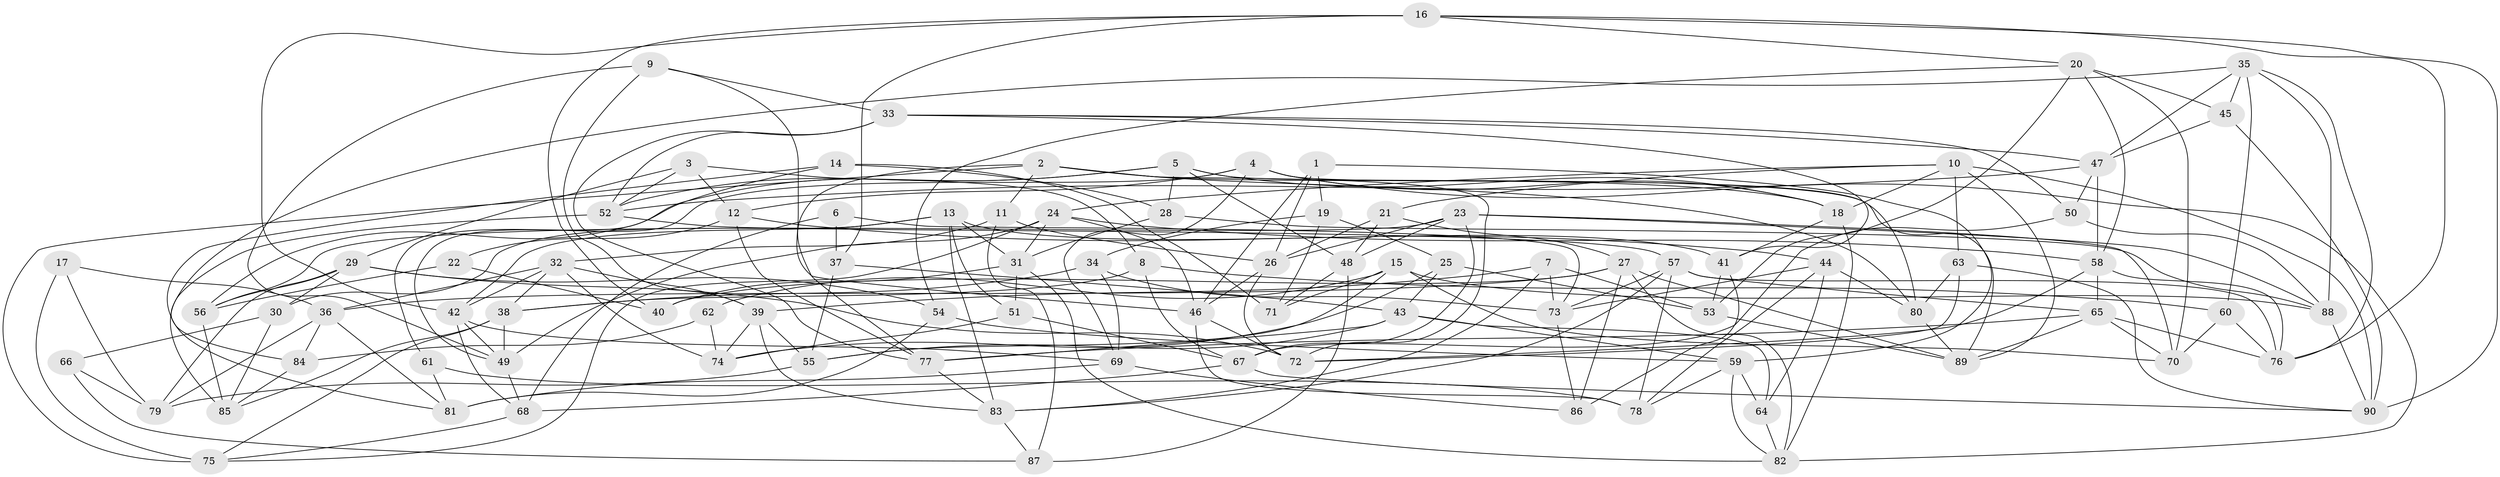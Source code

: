 // original degree distribution, {4: 1.0}
// Generated by graph-tools (version 1.1) at 2025/38/03/04/25 23:38:08]
// undirected, 90 vertices, 226 edges
graph export_dot {
  node [color=gray90,style=filled];
  1;
  2;
  3;
  4;
  5;
  6;
  7;
  8;
  9;
  10;
  11;
  12;
  13;
  14;
  15;
  16;
  17;
  18;
  19;
  20;
  21;
  22;
  23;
  24;
  25;
  26;
  27;
  28;
  29;
  30;
  31;
  32;
  33;
  34;
  35;
  36;
  37;
  38;
  39;
  40;
  41;
  42;
  43;
  44;
  45;
  46;
  47;
  48;
  49;
  50;
  51;
  52;
  53;
  54;
  55;
  56;
  57;
  58;
  59;
  60;
  61;
  62;
  63;
  64;
  65;
  66;
  67;
  68;
  69;
  70;
  71;
  72;
  73;
  74;
  75;
  76;
  77;
  78;
  79;
  80;
  81;
  82;
  83;
  84;
  85;
  86;
  87;
  88;
  89;
  90;
  1 -- 19 [weight=1.0];
  1 -- 26 [weight=1.0];
  1 -- 46 [weight=1.0];
  1 -- 59 [weight=1.0];
  2 -- 11 [weight=1.0];
  2 -- 18 [weight=1.0];
  2 -- 72 [weight=1.0];
  2 -- 75 [weight=1.0];
  2 -- 77 [weight=1.0];
  2 -- 80 [weight=1.0];
  3 -- 8 [weight=1.0];
  3 -- 12 [weight=1.0];
  3 -- 29 [weight=1.0];
  3 -- 52 [weight=1.0];
  4 -- 12 [weight=1.0];
  4 -- 18 [weight=1.0];
  4 -- 49 [weight=1.0];
  4 -- 69 [weight=1.0];
  4 -- 80 [weight=1.0];
  4 -- 82 [weight=1.0];
  5 -- 18 [weight=1.0];
  5 -- 28 [weight=1.0];
  5 -- 48 [weight=1.0];
  5 -- 52 [weight=1.0];
  5 -- 56 [weight=1.0];
  5 -- 89 [weight=1.0];
  6 -- 37 [weight=1.0];
  6 -- 68 [weight=2.0];
  6 -- 73 [weight=1.0];
  7 -- 39 [weight=1.0];
  7 -- 53 [weight=1.0];
  7 -- 73 [weight=1.0];
  7 -- 83 [weight=1.0];
  8 -- 38 [weight=1.0];
  8 -- 60 [weight=1.0];
  8 -- 67 [weight=1.0];
  9 -- 33 [weight=1.0];
  9 -- 39 [weight=1.0];
  9 -- 46 [weight=1.0];
  9 -- 49 [weight=1.0];
  10 -- 18 [weight=1.0];
  10 -- 21 [weight=1.0];
  10 -- 24 [weight=1.0];
  10 -- 63 [weight=1.0];
  10 -- 89 [weight=1.0];
  10 -- 90 [weight=1.0];
  11 -- 26 [weight=1.0];
  11 -- 32 [weight=1.0];
  11 -- 87 [weight=1.0];
  12 -- 22 [weight=2.0];
  12 -- 44 [weight=1.0];
  12 -- 77 [weight=1.0];
  13 -- 30 [weight=1.0];
  13 -- 31 [weight=1.0];
  13 -- 41 [weight=1.0];
  13 -- 42 [weight=1.0];
  13 -- 51 [weight=1.0];
  13 -- 83 [weight=1.0];
  14 -- 28 [weight=1.0];
  14 -- 61 [weight=1.0];
  14 -- 71 [weight=1.0];
  14 -- 81 [weight=1.0];
  15 -- 55 [weight=1.0];
  15 -- 62 [weight=1.0];
  15 -- 70 [weight=2.0];
  15 -- 71 [weight=1.0];
  15 -- 88 [weight=1.0];
  16 -- 20 [weight=1.0];
  16 -- 37 [weight=1.0];
  16 -- 40 [weight=1.0];
  16 -- 42 [weight=1.0];
  16 -- 76 [weight=1.0];
  16 -- 90 [weight=1.0];
  17 -- 36 [weight=1.0];
  17 -- 75 [weight=2.0];
  17 -- 79 [weight=1.0];
  18 -- 41 [weight=1.0];
  18 -- 82 [weight=1.0];
  19 -- 25 [weight=1.0];
  19 -- 34 [weight=1.0];
  19 -- 71 [weight=1.0];
  20 -- 45 [weight=1.0];
  20 -- 53 [weight=1.0];
  20 -- 54 [weight=1.0];
  20 -- 58 [weight=1.0];
  20 -- 70 [weight=1.0];
  21 -- 26 [weight=1.0];
  21 -- 27 [weight=1.0];
  21 -- 48 [weight=1.0];
  22 -- 40 [weight=1.0];
  22 -- 56 [weight=1.0];
  23 -- 26 [weight=1.0];
  23 -- 48 [weight=1.0];
  23 -- 56 [weight=1.0];
  23 -- 67 [weight=1.0];
  23 -- 70 [weight=1.0];
  23 -- 88 [weight=1.0];
  24 -- 31 [weight=1.0];
  24 -- 46 [weight=1.0];
  24 -- 49 [weight=1.0];
  24 -- 58 [weight=1.0];
  24 -- 75 [weight=1.0];
  25 -- 43 [weight=1.0];
  25 -- 53 [weight=1.0];
  25 -- 74 [weight=1.0];
  26 -- 46 [weight=1.0];
  26 -- 72 [weight=1.0];
  27 -- 36 [weight=1.0];
  27 -- 40 [weight=1.0];
  27 -- 82 [weight=1.0];
  27 -- 86 [weight=1.0];
  27 -- 89 [weight=1.0];
  28 -- 31 [weight=1.0];
  28 -- 88 [weight=1.0];
  29 -- 30 [weight=1.0];
  29 -- 54 [weight=1.0];
  29 -- 56 [weight=1.0];
  29 -- 72 [weight=1.0];
  29 -- 79 [weight=1.0];
  30 -- 66 [weight=1.0];
  30 -- 85 [weight=1.0];
  31 -- 40 [weight=1.0];
  31 -- 51 [weight=1.0];
  31 -- 82 [weight=1.0];
  32 -- 36 [weight=1.0];
  32 -- 38 [weight=1.0];
  32 -- 39 [weight=1.0];
  32 -- 42 [weight=1.0];
  32 -- 74 [weight=1.0];
  33 -- 41 [weight=1.0];
  33 -- 47 [weight=1.0];
  33 -- 50 [weight=1.0];
  33 -- 52 [weight=1.0];
  33 -- 77 [weight=1.0];
  34 -- 38 [weight=1.0];
  34 -- 69 [weight=1.0];
  34 -- 73 [weight=1.0];
  35 -- 45 [weight=1.0];
  35 -- 47 [weight=1.0];
  35 -- 60 [weight=1.0];
  35 -- 76 [weight=1.0];
  35 -- 84 [weight=1.0];
  35 -- 88 [weight=1.0];
  36 -- 79 [weight=1.0];
  36 -- 81 [weight=1.0];
  36 -- 84 [weight=1.0];
  37 -- 43 [weight=1.0];
  37 -- 55 [weight=1.0];
  38 -- 49 [weight=1.0];
  38 -- 75 [weight=1.0];
  38 -- 85 [weight=1.0];
  39 -- 55 [weight=1.0];
  39 -- 74 [weight=1.0];
  39 -- 83 [weight=1.0];
  41 -- 53 [weight=2.0];
  41 -- 86 [weight=1.0];
  42 -- 49 [weight=1.0];
  42 -- 68 [weight=1.0];
  42 -- 69 [weight=1.0];
  43 -- 55 [weight=1.0];
  43 -- 59 [weight=1.0];
  43 -- 64 [weight=1.0];
  43 -- 77 [weight=1.0];
  44 -- 64 [weight=1.0];
  44 -- 73 [weight=1.0];
  44 -- 78 [weight=1.0];
  44 -- 80 [weight=2.0];
  45 -- 47 [weight=1.0];
  45 -- 90 [weight=1.0];
  46 -- 72 [weight=1.0];
  46 -- 78 [weight=1.0];
  47 -- 50 [weight=1.0];
  47 -- 52 [weight=1.0];
  47 -- 58 [weight=1.0];
  48 -- 71 [weight=1.0];
  48 -- 87 [weight=2.0];
  49 -- 68 [weight=1.0];
  50 -- 67 [weight=1.0];
  50 -- 88 [weight=1.0];
  51 -- 67 [weight=1.0];
  51 -- 74 [weight=1.0];
  52 -- 57 [weight=1.0];
  52 -- 85 [weight=1.0];
  53 -- 89 [weight=1.0];
  54 -- 59 [weight=1.0];
  54 -- 81 [weight=1.0];
  55 -- 79 [weight=2.0];
  56 -- 85 [weight=2.0];
  57 -- 65 [weight=1.0];
  57 -- 73 [weight=1.0];
  57 -- 76 [weight=1.0];
  57 -- 78 [weight=1.0];
  57 -- 83 [weight=1.0];
  58 -- 65 [weight=1.0];
  58 -- 72 [weight=1.0];
  58 -- 76 [weight=1.0];
  59 -- 64 [weight=1.0];
  59 -- 78 [weight=1.0];
  59 -- 82 [weight=1.0];
  60 -- 70 [weight=1.0];
  60 -- 76 [weight=1.0];
  61 -- 78 [weight=2.0];
  61 -- 81 [weight=1.0];
  62 -- 74 [weight=2.0];
  62 -- 84 [weight=1.0];
  63 -- 72 [weight=1.0];
  63 -- 80 [weight=1.0];
  63 -- 90 [weight=1.0];
  64 -- 82 [weight=1.0];
  65 -- 70 [weight=1.0];
  65 -- 76 [weight=1.0];
  65 -- 77 [weight=1.0];
  65 -- 89 [weight=1.0];
  66 -- 79 [weight=1.0];
  66 -- 87 [weight=2.0];
  67 -- 68 [weight=1.0];
  67 -- 90 [weight=1.0];
  68 -- 75 [weight=1.0];
  69 -- 81 [weight=2.0];
  69 -- 86 [weight=1.0];
  73 -- 86 [weight=1.0];
  77 -- 83 [weight=1.0];
  80 -- 89 [weight=1.0];
  83 -- 87 [weight=1.0];
  84 -- 85 [weight=1.0];
  88 -- 90 [weight=1.0];
}
